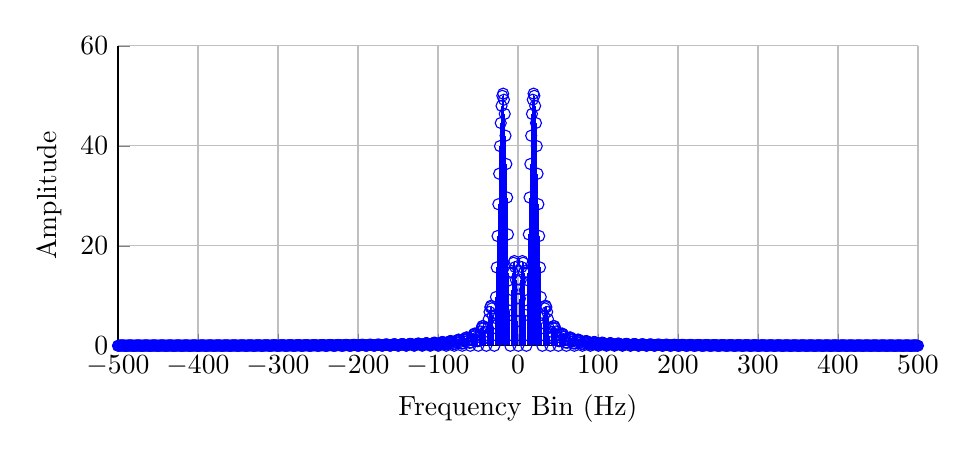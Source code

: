 % This file was created by matlab2tikz v0.4.7 (commit 702a69c38ec8199e39ae3054d8e7897cd2bdae98) running on MATLAB 8.3.
% Copyright (c) 2008--2014, Nico Schlömer <nico.schloemer@gmail.com>
% All rights reserved.
% Minimal pgfplots version: 1.3
% 
% The latest updates can be retrieved from
%   http://www.mathworks.com/matlabcentral/fileexchange/22022-matlab2tikz
% where you can also make suggestions and rate matlab2tikz.
% 
\begin{tikzpicture}

\begin{axis}[%
width=4in,
height=1.5in,
scale only axis,
xmin=-500,
xmax=500,
xlabel={Frequency Bin (Hz)},
xmajorgrids,
ymin=0,
ymax=60,
ylabel={Amplitude},
ymajorgrids,
axis x line*=bottom,
axis y line*=left
]
\addplot[ycomb,color=blue,solid,mark=o,mark options={solid}] plot table[row sep=crcr] {-500	1.11e-16\\
-498.999	0.019\\
-497.998	0.037\\
-496.997	0.051\\
-495.996	0.06\\
-494.995	0.063\\
-493.994	0.06\\
-492.993	0.051\\
-491.992	0.037\\
-490.991	0.019\\
-489.99	2.395e-16\\
-488.989	0.019\\
-487.988	0.037\\
-486.987	0.051\\
-485.986	0.06\\
-484.985	0.063\\
-483.984	0.06\\
-482.983	0.051\\
-481.982	0.037\\
-480.981	0.02\\
-479.98	4.783e-15\\
-478.979	0.02\\
-477.978	0.037\\
-476.977	0.051\\
-475.976	0.06\\
-474.975	0.063\\
-473.974	0.06\\
-472.973	0.051\\
-471.972	0.037\\
-470.971	0.02\\
-469.97	2.62e-15\\
-468.969	0.02\\
-467.968	0.037\\
-466.967	0.051\\
-465.966	0.061\\
-464.965	0.064\\
-463.964	0.061\\
-462.963	0.052\\
-461.962	0.038\\
-460.961	0.02\\
-459.96	3.614e-15\\
-458.959	0.02\\
-457.958	0.038\\
-456.957	0.052\\
-455.956	0.061\\
-454.955	0.064\\
-453.954	0.061\\
-452.953	0.052\\
-451.952	0.038\\
-450.951	0.02\\
-449.95	1.833e-15\\
-448.949	0.02\\
-447.948	0.038\\
-446.947	0.052\\
-445.946	0.062\\
-444.945	0.065\\
-443.944	0.062\\
-442.943	0.053\\
-441.942	0.038\\
-440.941	0.02\\
-439.94	4.899e-15\\
-438.939	0.02\\
-437.938	0.038\\
-436.937	0.053\\
-435.936	0.062\\
-434.935	0.066\\
-433.934	0.062\\
-432.933	0.053\\
-431.932	0.039\\
-430.931	0.02\\
-429.93	4.469e-15\\
-428.929	0.02\\
-427.928	0.039\\
-426.927	0.054\\
-425.926	0.063\\
-424.925	0.067\\
-423.924	0.063\\
-422.923	0.054\\
-421.922	0.039\\
-420.921	0.021\\
-419.92	2.499e-15\\
-418.919	0.021\\
-417.918	0.04\\
-416.917	0.055\\
-415.916	0.064\\
-414.915	0.068\\
-413.914	0.064\\
-412.913	0.055\\
-411.912	0.04\\
-410.911	0.021\\
-409.91	2.121e-15\\
-408.909	0.021\\
-407.908	0.04\\
-406.907	0.056\\
-405.906	0.065\\
-404.905	0.069\\
-403.904	0.066\\
-402.903	0.056\\
-401.902	0.041\\
-400.901	0.021\\
-399.9	2.364e-15\\
-398.899	0.022\\
-397.898	0.041\\
-396.897	0.057\\
-395.896	0.067\\
-394.895	0.07\\
-393.894	0.067\\
-392.893	0.057\\
-391.892	0.042\\
-390.891	0.022\\
-389.89	1.579e-15\\
-388.889	0.022\\
-387.888	0.042\\
-386.887	0.058\\
-385.886	0.068\\
-384.885	0.072\\
-383.884	0.069\\
-382.883	0.058\\
-381.882	0.043\\
-380.881	0.022\\
-379.88	2.499e-15\\
-378.879	0.023\\
-377.878	0.043\\
-376.877	0.059\\
-375.876	0.07\\
-374.875	0.074\\
-373.874	0.07\\
-372.873	0.06\\
-371.872	0.044\\
-370.871	0.023\\
-369.87	3.158e-15\\
-368.869	0.023\\
-367.868	0.044\\
-366.867	0.061\\
-365.866	0.072\\
-364.865	0.076\\
-363.864	0.072\\
-362.863	0.062\\
-361.862	0.045\\
-360.861	0.024\\
-359.86	4.042e-15\\
-358.859	0.024\\
-357.858	0.045\\
-356.857	0.063\\
-355.856	0.074\\
-354.855	0.078\\
-353.854	0.074\\
-352.853	0.064\\
-351.852	0.046\\
-350.851	0.024\\
-349.85	4.331e-15\\
-348.849	0.025\\
-347.848	0.047\\
-346.847	0.065\\
-345.846	0.076\\
-344.845	0.081\\
-343.844	0.077\\
-342.843	0.066\\
-341.842	0.048\\
-340.841	0.025\\
-339.84	5.857e-15\\
-338.839	0.025\\
-337.838	0.049\\
-336.837	0.067\\
-335.836	0.079\\
-334.835	0.083\\
-333.834	0.08\\
-332.833	0.068\\
-331.832	0.05\\
-330.831	0.026\\
-329.83	6.122e-15\\
-328.829	0.026\\
-327.828	0.05\\
-326.827	0.07\\
-325.826	0.082\\
-324.825	0.087\\
-323.824	0.083\\
-322.823	0.071\\
-321.822	0.052\\
-320.821	0.027\\
-319.82	3.704e-15\\
-318.819	0.027\\
-317.818	0.052\\
-316.817	0.072\\
-315.816	0.085\\
-314.815	0.09\\
-313.814	0.086\\
-312.813	0.074\\
-311.812	0.054\\
-310.811	0.028\\
-309.81	4.604e-15\\
-308.809	0.029\\
-307.808	0.055\\
-306.807	0.076\\
-305.806	0.089\\
-304.805	0.094\\
-303.804	0.09\\
-302.803	0.077\\
-301.802	0.056\\
-300.801	0.03\\
-299.8	6.489e-15\\
-298.799	0.03\\
-297.798	0.057\\
-296.797	0.079\\
-295.796	0.093\\
-294.795	0.099\\
-293.794	0.094\\
-292.793	0.081\\
-291.792	0.059\\
-290.791	0.031\\
-289.79	6.23e-15\\
-288.789	0.031\\
-287.788	0.06\\
-286.787	0.083\\
-285.786	0.098\\
-284.785	0.104\\
-283.784	0.099\\
-282.783	0.085\\
-281.782	0.062\\
-280.781	0.033\\
-279.78	4.062e-15\\
-278.779	0.033\\
-277.778	0.063\\
-276.777	0.087\\
-275.776	0.103\\
-274.775	0.109\\
-273.774	0.104\\
-272.773	0.089\\
-271.772	0.065\\
-270.771	0.034\\
-269.77	2.532e-15\\
-268.769	0.035\\
-267.768	0.067\\
-266.767	0.092\\
-265.766	0.109\\
-264.765	0.115\\
-263.764	0.11\\
-262.763	0.094\\
-261.762	0.069\\
-260.761	0.036\\
-259.76	2.875e-15\\
-258.759	0.037\\
-257.758	0.071\\
-256.757	0.098\\
-255.756	0.116\\
-254.755	0.122\\
-253.754	0.117\\
-252.753	0.1\\
-251.752	0.073\\
-250.751	0.039\\
-249.75	4.375e-15\\
-248.749	0.039\\
-247.748	0.075\\
-246.747	0.104\\
-245.746	0.123\\
-244.745	0.13\\
-243.744	0.125\\
-242.743	0.107\\
-241.742	0.078\\
-240.741	0.041\\
-239.74	5.236e-15\\
-238.739	0.042\\
-237.738	0.08\\
-236.737	0.111\\
-235.736	0.132\\
-234.735	0.14\\
-233.734	0.134\\
-232.733	0.115\\
-231.732	0.084\\
-230.731	0.044\\
-229.73	3.781e-15\\
-228.729	0.045\\
-227.728	0.086\\
-226.727	0.12\\
-225.726	0.142\\
-224.725	0.15\\
-223.724	0.144\\
-222.723	0.123\\
-221.722	0.09\\
-220.721	0.048\\
-219.72	1.054e-15\\
-218.719	0.048\\
-217.718	0.093\\
-216.717	0.129\\
-215.716	0.153\\
-214.715	0.162\\
-213.714	0.155\\
-212.713	0.133\\
-211.712	0.097\\
-210.711	0.052\\
-209.71	1.062e-15\\
-208.709	0.053\\
-207.708	0.101\\
-206.707	0.14\\
-205.706	0.166\\
-204.705	0.176\\
-203.704	0.169\\
-202.703	0.145\\
-201.702	0.106\\
-200.701	0.056\\
-199.7	2.56e-15\\
-198.699	0.057\\
-197.698	0.11\\
-196.697	0.152\\
-195.696	0.181\\
-194.695	0.192\\
-193.694	0.184\\
-192.693	0.158\\
-191.692	0.116\\
-190.691	0.061\\
-189.69	9.625e-16\\
-188.689	0.063\\
-187.688	0.12\\
-186.687	0.167\\
-185.686	0.198\\
-184.685	0.211\\
-183.684	0.202\\
-182.683	0.174\\
-181.682	0.128\\
-180.681	0.068\\
-179.68	1.054e-15\\
-178.679	0.069\\
-177.678	0.133\\
-176.677	0.185\\
-175.676	0.219\\
-174.675	0.233\\
-173.674	0.224\\
-172.673	0.192\\
-171.672	0.141\\
-170.671	0.075\\
-169.67	8.88e-16\\
-168.669	0.077\\
-167.668	0.148\\
-166.667	0.205\\
-165.666	0.244\\
-164.665	0.259\\
-163.664	0.25\\
-162.663	0.215\\
-161.662	0.158\\
-160.661	0.084\\
-159.66	1.819e-15\\
-158.659	0.086\\
-157.658	0.165\\
-156.657	0.23\\
-155.656	0.274\\
-154.655	0.291\\
-153.654	0.281\\
-152.653	0.242\\
-151.652	0.178\\
-150.651	0.095\\
-149.65	2.21e-15\\
-148.649	0.097\\
-147.648	0.187\\
-146.647	0.261\\
-145.646	0.31\\
-144.645	0.331\\
-143.644	0.318\\
-142.643	0.275\\
-141.642	0.202\\
-140.641	0.108\\
-139.64	1.291e-15\\
-138.639	0.111\\
-137.638	0.213\\
-136.637	0.298\\
-135.636	0.355\\
-134.635	0.379\\
-133.634	0.366\\
-132.633	0.315\\
-131.632	0.233\\
-130.631	0.124\\
-129.63	2.229e-15\\
-128.629	0.128\\
-127.628	0.247\\
-126.627	0.345\\
-125.626	0.412\\
-124.625	0.44\\
-123.624	0.425\\
-122.623	0.367\\
-121.622	0.271\\
-120.621	0.145\\
-119.62	2.283e-15\\
-118.619	0.15\\
-117.618	0.289\\
-116.617	0.405\\
-115.616	0.484\\
-114.615	0.518\\
-113.614	0.501\\
-112.613	0.434\\
-111.612	0.321\\
-110.611	0.172\\
-109.61	3.219e-15\\
-108.609	0.178\\
-107.608	0.345\\
-106.607	0.483\\
-105.606	0.579\\
-104.605	0.621\\
-103.604	0.602\\
-102.603	0.522\\
-101.602	0.387\\
-100.601	0.207\\
-99.6	1.113e-15\\
-98.599	0.216\\
-97.598	0.419\\
-96.597	0.589\\
-95.596	0.707\\
-94.595	0.759\\
-93.594	0.738\\
-92.593	0.642\\
-91.592	0.477\\
-90.591	0.256\\
-89.59	3.383e-15\\
-88.589	0.268\\
-87.588	0.522\\
-86.587	0.736\\
-85.586	0.886\\
-84.585	0.954\\
-83.584	0.93\\
-82.583	0.811\\
-81.582	0.604\\
-80.581	0.326\\
-79.58	8.419e-16\\
-78.579	0.343\\
-77.578	0.671\\
-76.577	0.949\\
-75.576	1.146\\
-74.575	1.24\\
-73.574	1.213\\
-72.573	1.062\\
-71.572	0.795\\
-70.571	0.43\\
-69.57	6.733e-16\\
-68.569	0.458\\
-67.568	0.898\\
-66.567	1.277\\
-65.566	1.551\\
-64.565	1.685\\
-63.564	1.658\\
-62.563	1.46\\
-61.562	1.099\\
-60.561	0.599\\
-59.56	1.222e-15\\
-58.559	0.645\\
-57.558	1.275\\
-56.557	1.825\\
-55.556	2.233\\
-54.555	2.446\\
-53.554	2.426\\
-52.553	2.155\\
-51.552	1.636\\
-50.551	0.9\\
-49.55	3.734e-15\\
-48.549	0.99\\
-47.548	1.978\\
-46.547	2.864\\
-45.546	3.548\\
-44.545	3.939\\
-43.544	3.962\\
-42.543	3.571\\
-41.542	2.756\\
-40.541	1.542\\
-39.54	3.433e-15\\
-38.539	1.761\\
-37.538	3.597\\
-36.537	5.332\\
-35.536	6.777\\
-34.535	7.738\\
-33.534	8.029\\
-32.533	7.492\\
-31.532	6.009\\
-30.531	3.513\\
-29.53	5.731e-15\\
-28.529	4.467\\
-27.528	9.757\\
-26.527	15.672\\
-25.526	21.957\\
-24.525	28.315\\
-23.524	34.421\\
-22.523	39.942\\
-21.522	44.559\\
-20.521	47.989\\
-19.52	50\\
-18.519	50.436\\
-17.518	49.224\\
-16.517	46.383\\
-15.516	42.026\\
-14.515	36.357\\
-13.514	29.66\\
-12.513	22.279\\
-11.512	14.605\\
-10.511	7.045\\
-9.51	2.473e-15\\
-8.509	6.16\\
-7.508	11.124\\
-6.507	14.656\\
-5.506	16.614\\
-4.505	16.956\\
-3.504	15.747\\
-2.503	13.155\\
-1.502	9.437\\
-0.501	4.924\\
0.501	5.551e-16\\
1.502	4.924\\
2.503	9.437\\
3.504	13.155\\
4.505	15.747\\
5.506	16.956\\
6.507	16.614\\
7.508	14.656\\
8.509	11.124\\
9.51	6.16\\
10.511	2.473e-15\\
11.512	7.045\\
12.513	14.605\\
13.514	22.279\\
14.515	29.66\\
15.516	36.357\\
16.517	42.026\\
17.518	46.383\\
18.519	49.224\\
19.52	50.436\\
20.521	50\\
21.522	47.989\\
22.523	44.559\\
23.524	39.942\\
24.525	34.421\\
25.526	28.315\\
26.527	21.957\\
27.528	15.672\\
28.529	9.757\\
29.53	4.467\\
30.531	5.731e-15\\
31.532	3.513\\
32.533	6.009\\
33.534	7.492\\
34.535	8.029\\
35.536	7.738\\
36.537	6.777\\
37.538	5.332\\
38.539	3.597\\
39.54	1.761\\
40.541	3.433e-15\\
41.542	1.542\\
42.543	2.756\\
43.544	3.571\\
44.545	3.962\\
45.546	3.939\\
46.547	3.548\\
47.548	2.864\\
48.549	1.978\\
49.55	0.99\\
50.551	3.734e-15\\
51.552	0.9\\
52.553	1.636\\
53.554	2.155\\
54.555	2.426\\
55.556	2.446\\
56.557	2.233\\
57.558	1.825\\
58.559	1.275\\
59.56	0.645\\
60.561	1.222e-15\\
61.562	0.599\\
62.563	1.099\\
63.564	1.46\\
64.565	1.658\\
65.566	1.685\\
66.567	1.551\\
67.568	1.277\\
68.569	0.898\\
69.57	0.458\\
70.571	6.733e-16\\
71.572	0.43\\
72.573	0.795\\
73.574	1.062\\
74.575	1.213\\
75.576	1.24\\
76.577	1.146\\
77.578	0.949\\
78.579	0.671\\
79.58	0.343\\
80.581	8.419e-16\\
81.582	0.326\\
82.583	0.604\\
83.584	0.811\\
84.585	0.93\\
85.586	0.954\\
86.587	0.886\\
87.588	0.736\\
88.589	0.522\\
89.59	0.268\\
90.591	3.383e-15\\
91.592	0.256\\
92.593	0.477\\
93.594	0.642\\
94.595	0.738\\
95.596	0.759\\
96.597	0.707\\
97.598	0.589\\
98.599	0.419\\
99.6	0.216\\
100.601	1.113e-15\\
101.602	0.207\\
102.603	0.387\\
103.604	0.522\\
104.605	0.602\\
105.606	0.621\\
106.607	0.579\\
107.608	0.483\\
108.609	0.345\\
109.61	0.178\\
110.611	3.219e-15\\
111.612	0.172\\
112.613	0.321\\
113.614	0.434\\
114.615	0.501\\
115.616	0.518\\
116.617	0.484\\
117.618	0.405\\
118.619	0.289\\
119.62	0.15\\
120.621	2.283e-15\\
121.622	0.145\\
122.623	0.271\\
123.624	0.367\\
124.625	0.425\\
125.626	0.44\\
126.627	0.412\\
127.628	0.345\\
128.629	0.247\\
129.63	0.128\\
130.631	2.229e-15\\
131.632	0.124\\
132.633	0.233\\
133.634	0.315\\
134.635	0.366\\
135.636	0.379\\
136.637	0.355\\
137.638	0.298\\
138.639	0.213\\
139.64	0.111\\
140.641	1.291e-15\\
141.642	0.108\\
142.643	0.202\\
143.644	0.275\\
144.645	0.318\\
145.646	0.331\\
146.647	0.31\\
147.648	0.261\\
148.649	0.187\\
149.65	0.097\\
150.651	2.21e-15\\
151.652	0.095\\
152.653	0.178\\
153.654	0.242\\
154.655	0.281\\
155.656	0.291\\
156.657	0.274\\
157.658	0.23\\
158.659	0.165\\
159.66	0.086\\
160.661	1.819e-15\\
161.662	0.084\\
162.663	0.158\\
163.664	0.215\\
164.665	0.25\\
165.666	0.259\\
166.667	0.244\\
167.668	0.205\\
168.669	0.148\\
169.67	0.077\\
170.671	8.88e-16\\
171.672	0.075\\
172.673	0.141\\
173.674	0.192\\
174.675	0.224\\
175.676	0.233\\
176.677	0.219\\
177.678	0.185\\
178.679	0.133\\
179.68	0.069\\
180.681	1.054e-15\\
181.682	0.068\\
182.683	0.128\\
183.684	0.174\\
184.685	0.202\\
185.686	0.211\\
186.687	0.198\\
187.688	0.167\\
188.689	0.12\\
189.69	0.063\\
190.691	9.625e-16\\
191.692	0.061\\
192.693	0.116\\
193.694	0.158\\
194.695	0.184\\
195.696	0.192\\
196.697	0.181\\
197.698	0.152\\
198.699	0.11\\
199.7	0.057\\
200.701	2.56e-15\\
201.702	0.056\\
202.703	0.106\\
203.704	0.145\\
204.705	0.169\\
205.706	0.176\\
206.707	0.166\\
207.708	0.14\\
208.709	0.101\\
209.71	0.053\\
210.711	1.062e-15\\
211.712	0.052\\
212.713	0.097\\
213.714	0.133\\
214.715	0.155\\
215.716	0.162\\
216.717	0.153\\
217.718	0.129\\
218.719	0.093\\
219.72	0.048\\
220.721	1.054e-15\\
221.722	0.048\\
222.723	0.09\\
223.724	0.123\\
224.725	0.144\\
225.726	0.15\\
226.727	0.142\\
227.728	0.12\\
228.729	0.086\\
229.73	0.045\\
230.731	3.781e-15\\
231.732	0.044\\
232.733	0.084\\
233.734	0.115\\
234.735	0.134\\
235.736	0.14\\
236.737	0.132\\
237.738	0.111\\
238.739	0.08\\
239.74	0.042\\
240.741	5.236e-15\\
241.742	0.041\\
242.743	0.078\\
243.744	0.107\\
244.745	0.125\\
245.746	0.13\\
246.747	0.123\\
247.748	0.104\\
248.749	0.075\\
249.75	0.039\\
250.751	4.375e-15\\
251.752	0.039\\
252.753	0.073\\
253.754	0.1\\
254.755	0.117\\
255.756	0.122\\
256.757	0.116\\
257.758	0.098\\
258.759	0.071\\
259.76	0.037\\
260.761	2.875e-15\\
261.762	0.036\\
262.763	0.069\\
263.764	0.094\\
264.765	0.11\\
265.766	0.115\\
266.767	0.109\\
267.768	0.092\\
268.769	0.067\\
269.77	0.035\\
270.771	2.532e-15\\
271.772	0.034\\
272.773	0.065\\
273.774	0.089\\
274.775	0.104\\
275.776	0.109\\
276.777	0.103\\
277.778	0.087\\
278.779	0.063\\
279.78	0.033\\
280.781	4.062e-15\\
281.782	0.033\\
282.783	0.062\\
283.784	0.085\\
284.785	0.099\\
285.786	0.104\\
286.787	0.098\\
287.788	0.083\\
288.789	0.06\\
289.79	0.031\\
290.791	6.23e-15\\
291.792	0.031\\
292.793	0.059\\
293.794	0.081\\
294.795	0.094\\
295.796	0.099\\
296.797	0.093\\
297.798	0.079\\
298.799	0.057\\
299.8	0.03\\
300.801	6.489e-15\\
301.802	0.03\\
302.803	0.056\\
303.804	0.077\\
304.805	0.09\\
305.806	0.094\\
306.807	0.089\\
307.808	0.076\\
308.809	0.055\\
309.81	0.029\\
310.811	4.604e-15\\
311.812	0.028\\
312.813	0.054\\
313.814	0.074\\
314.815	0.086\\
315.816	0.09\\
316.817	0.085\\
317.818	0.072\\
318.819	0.052\\
319.82	0.027\\
320.821	3.704e-15\\
321.822	0.027\\
322.823	0.052\\
323.824	0.071\\
324.825	0.083\\
325.826	0.087\\
326.827	0.082\\
327.828	0.07\\
328.829	0.05\\
329.83	0.026\\
330.831	6.122e-15\\
331.832	0.026\\
332.833	0.05\\
333.834	0.068\\
334.835	0.08\\
335.836	0.083\\
336.837	0.079\\
337.838	0.067\\
338.839	0.049\\
339.84	0.025\\
340.841	5.857e-15\\
341.842	0.025\\
342.843	0.048\\
343.844	0.066\\
344.845	0.077\\
345.846	0.081\\
346.847	0.076\\
347.848	0.065\\
348.849	0.047\\
349.85	0.025\\
350.851	4.331e-15\\
351.852	0.024\\
352.853	0.046\\
353.854	0.064\\
354.855	0.074\\
355.856	0.078\\
356.857	0.074\\
357.858	0.063\\
358.859	0.045\\
359.86	0.024\\
360.861	4.042e-15\\
361.862	0.024\\
362.863	0.045\\
363.864	0.062\\
364.865	0.072\\
365.866	0.076\\
366.867	0.072\\
367.868	0.061\\
368.869	0.044\\
369.87	0.023\\
370.871	3.158e-15\\
371.872	0.023\\
372.873	0.044\\
373.874	0.06\\
374.875	0.07\\
375.876	0.074\\
376.877	0.07\\
377.878	0.059\\
378.879	0.043\\
379.88	0.023\\
380.881	2.499e-15\\
381.882	0.022\\
382.883	0.043\\
383.884	0.058\\
384.885	0.069\\
385.886	0.072\\
386.887	0.068\\
387.888	0.058\\
388.889	0.042\\
389.89	0.022\\
390.891	1.579e-15\\
391.892	0.022\\
392.893	0.042\\
393.894	0.057\\
394.895	0.067\\
395.896	0.07\\
396.897	0.067\\
397.898	0.057\\
398.899	0.041\\
399.9	0.022\\
400.901	2.364e-15\\
401.902	0.021\\
402.903	0.041\\
403.904	0.056\\
404.905	0.066\\
405.906	0.069\\
406.907	0.065\\
407.908	0.056\\
408.909	0.04\\
409.91	0.021\\
410.911	2.121e-15\\
411.912	0.021\\
412.913	0.04\\
413.914	0.055\\
414.915	0.064\\
415.916	0.068\\
416.917	0.064\\
417.918	0.055\\
418.919	0.04\\
419.92	0.021\\
420.921	2.499e-15\\
421.922	0.021\\
422.923	0.039\\
423.924	0.054\\
424.925	0.063\\
425.926	0.067\\
426.927	0.063\\
427.928	0.054\\
428.929	0.039\\
429.93	0.02\\
430.931	4.469e-15\\
431.932	0.02\\
432.933	0.039\\
433.934	0.053\\
434.935	0.062\\
435.936	0.066\\
436.937	0.062\\
437.938	0.053\\
438.939	0.038\\
439.94	0.02\\
440.941	4.899e-15\\
441.942	0.02\\
442.943	0.038\\
443.944	0.053\\
444.945	0.062\\
445.946	0.065\\
446.947	0.062\\
447.948	0.052\\
448.949	0.038\\
449.95	0.02\\
450.951	1.833e-15\\
451.952	0.02\\
452.953	0.038\\
453.954	0.052\\
454.955	0.061\\
455.956	0.064\\
456.957	0.061\\
457.958	0.052\\
458.959	0.038\\
459.96	0.02\\
460.961	3.614e-15\\
461.962	0.02\\
462.963	0.038\\
463.964	0.052\\
464.965	0.061\\
465.966	0.064\\
466.967	0.061\\
467.968	0.051\\
468.969	0.037\\
469.97	0.02\\
470.971	2.62e-15\\
471.972	0.02\\
472.973	0.037\\
473.974	0.051\\
474.975	0.06\\
475.976	0.063\\
476.977	0.06\\
477.978	0.051\\
478.979	0.037\\
479.98	0.02\\
480.981	4.783e-15\\
481.982	0.02\\
482.983	0.037\\
483.984	0.051\\
484.985	0.06\\
485.986	0.063\\
486.987	0.06\\
487.988	0.051\\
488.989	0.037\\
489.99	0.019\\
490.991	2.395e-16\\
491.992	0.019\\
492.993	0.037\\
493.994	0.051\\
494.995	0.06\\
495.996	0.063\\
496.997	0.06\\
497.998	0.051\\
498.999	0.037\\
500	0.019\\
};
\addplot [color=black,solid,forget plot]
  table[row sep=crcr]{-500	0\\
500	0\\
};
\end{axis}
\end{tikzpicture}%